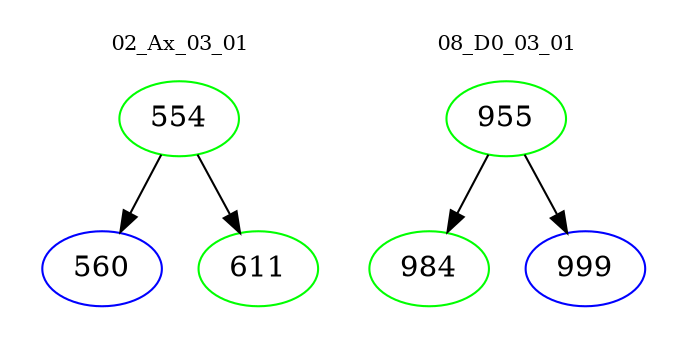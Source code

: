 digraph{
subgraph cluster_0 {
color = white
label = "02_Ax_03_01";
fontsize=10;
T0_554 [label="554", color="green"]
T0_554 -> T0_560 [color="black"]
T0_560 [label="560", color="blue"]
T0_554 -> T0_611 [color="black"]
T0_611 [label="611", color="green"]
}
subgraph cluster_1 {
color = white
label = "08_D0_03_01";
fontsize=10;
T1_955 [label="955", color="green"]
T1_955 -> T1_984 [color="black"]
T1_984 [label="984", color="green"]
T1_955 -> T1_999 [color="black"]
T1_999 [label="999", color="blue"]
}
}
